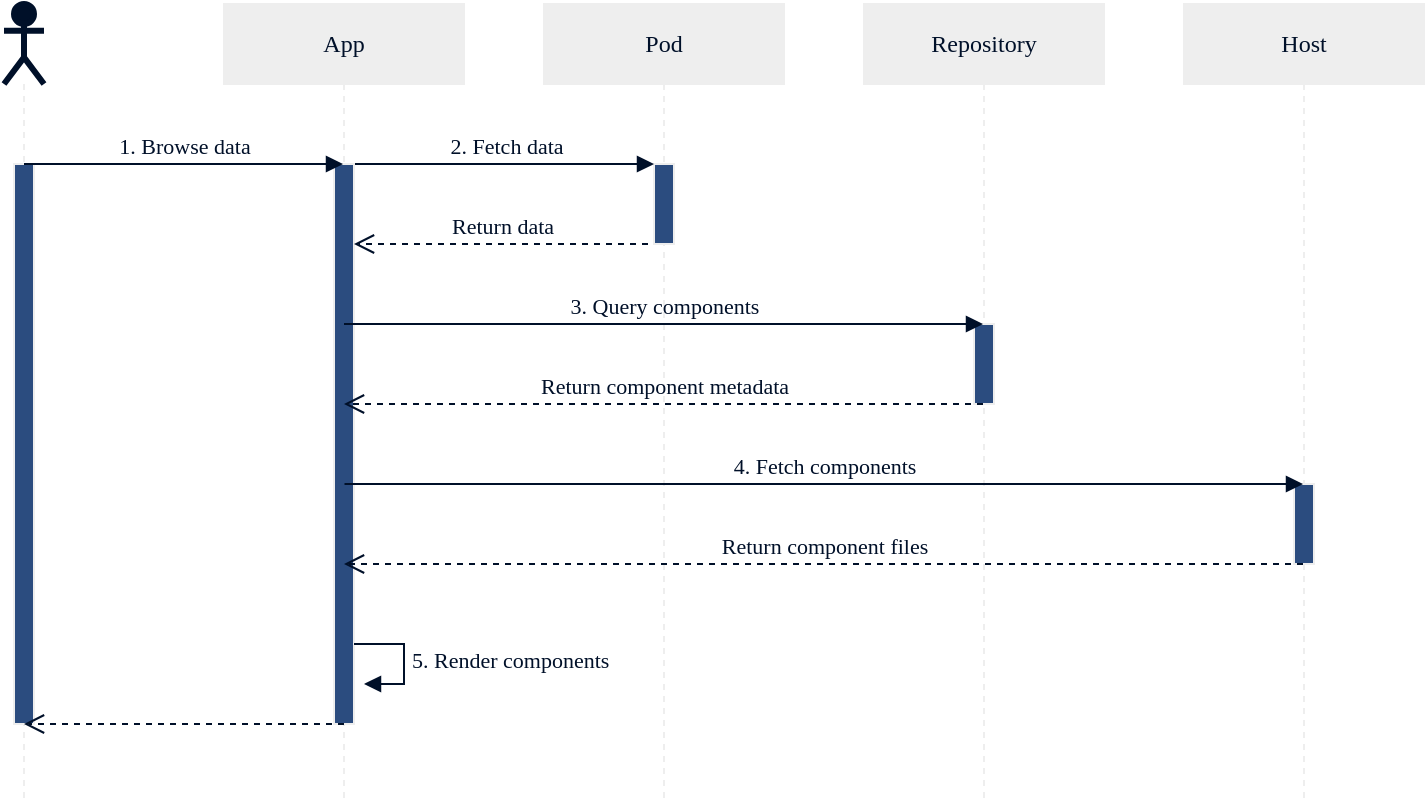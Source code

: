 <mxfile version="13.10.0" type="embed">
    <diagram id="ETuqZOJ1dYJBmNjdok6E" name="Page-1">
        <mxGraphModel dx="1682" dy="1464" grid="1" gridSize="10" guides="1" tooltips="1" connect="1" arrows="1" fold="1" page="1" pageScale="1" pageWidth="827" pageHeight="1169" background="#FFFFFF" math="0" shadow="0">
            <root>
                <mxCell id="0"/>
                <mxCell id="1" parent="0"/>
                <mxCell id="11" value="App" style="shape=umlLifeline;perimeter=lifelinePerimeter;whiteSpace=wrap;html=1;container=1;collapsible=0;recursiveResize=0;outlineConnect=0;fontFamily=Fira Sans;fontSource=https%3A%2F%2Ffonts.googleapis.com%2Fcss%3Ffamily%3DFira%2BSans;fontColor=#001029;fillColor=#EEEEEE;strokeColor=#EEEEEE;" parent="1" vertex="1">
                    <mxGeometry x="160" y="40" width="120" height="400" as="geometry"/>
                </mxCell>
                <mxCell id="30" value="" style="html=1;points=[];perimeter=orthogonalPerimeter;strokeColor=#EEEEEE;fillColor=#2B4C7F;fontFamily=Fira Sans;fontSource=https%3A%2F%2Ffonts.googleapis.com%2Fcss%3Ffamily%3DFira%2BSans;fontColor=#001029;" parent="11" vertex="1">
                    <mxGeometry x="55" y="80" width="10" height="280" as="geometry"/>
                </mxCell>
                <mxCell id="12" value="Pod" style="shape=umlLifeline;perimeter=lifelinePerimeter;whiteSpace=wrap;html=1;container=1;collapsible=0;recursiveResize=0;outlineConnect=0;fontFamily=Fira Sans;fontSource=https%3A%2F%2Ffonts.googleapis.com%2Fcss%3Ffamily%3DFira%2BSans;fontColor=#001029;fillColor=#EEEEEE;strokeColor=#EEEEEE;" parent="1" vertex="1">
                    <mxGeometry x="320" y="40" width="120" height="400" as="geometry"/>
                </mxCell>
                <mxCell id="32" value="" style="html=1;points=[];perimeter=orthogonalPerimeter;strokeColor=#EEEEEE;fillColor=#2B4C7F;fontFamily=Fira Sans;fontSource=https%3A%2F%2Ffonts.googleapis.com%2Fcss%3Ffamily%3DFira%2BSans;fontColor=#001029;" parent="12" vertex="1">
                    <mxGeometry x="55" y="80" width="10" height="40" as="geometry"/>
                </mxCell>
                <mxCell id="13" value="Repository" style="shape=umlLifeline;perimeter=lifelinePerimeter;whiteSpace=wrap;html=1;container=1;collapsible=0;recursiveResize=0;outlineConnect=0;fontFamily=Fira Sans;fontSource=https%3A%2F%2Ffonts.googleapis.com%2Fcss%3Ffamily%3DFira%2BSans;fontColor=#001029;fillColor=#EEEEEE;strokeColor=#EEEEEE;" parent="1" vertex="1">
                    <mxGeometry x="480" y="40" width="120" height="400" as="geometry"/>
                </mxCell>
                <mxCell id="35" value="" style="html=1;points=[];perimeter=orthogonalPerimeter;strokeColor=#EEEEEE;fillColor=#2B4C7F;fontFamily=Fira Sans;fontSource=https%3A%2F%2Ffonts.googleapis.com%2Fcss%3Ffamily%3DFira%2BSans;fontColor=#001029;" parent="13" vertex="1">
                    <mxGeometry x="55" y="160" width="10" height="40" as="geometry"/>
                </mxCell>
                <mxCell id="14" value="Host" style="shape=umlLifeline;perimeter=lifelinePerimeter;whiteSpace=wrap;html=1;container=1;collapsible=0;recursiveResize=0;outlineConnect=0;fontFamily=Fira Sans;fontSource=https%3A%2F%2Ffonts.googleapis.com%2Fcss%3Ffamily%3DFira%2BSans;fontColor=#001029;fillColor=#EEEEEE;strokeColor=#EEEEEE;" parent="1" vertex="1">
                    <mxGeometry x="640" y="40" width="120" height="400" as="geometry"/>
                </mxCell>
                <mxCell id="40" value="" style="html=1;points=[];perimeter=orthogonalPerimeter;strokeColor=#EEEEEE;fillColor=#2B4C7F;fontFamily=Fira Sans;fontSource=https%3A%2F%2Ffonts.googleapis.com%2Fcss%3Ffamily%3DFira%2BSans;fontColor=#001029;" parent="14" vertex="1">
                    <mxGeometry x="55" y="240" width="10" height="40" as="geometry"/>
                </mxCell>
                <mxCell id="15" value="" style="shape=umlLifeline;participant=umlActor;perimeter=lifelinePerimeter;whiteSpace=wrap;html=1;container=1;collapsible=0;recursiveResize=0;verticalAlign=top;spacingTop=36;outlineConnect=0;fontFamily=Fira Sans;fontSource=https%3A%2F%2Ffonts.googleapis.com%2Fcss%3Ffamily%3DFira%2BSans;fontColor=#FFFFFF;fillColor=#EEEEEE;strokeColor=#EEEEEE;" parent="1" vertex="1">
                    <mxGeometry x="50" y="40" width="20" height="400" as="geometry"/>
                </mxCell>
                <mxCell id="25" value="" style="html=1;points=[];perimeter=orthogonalPerimeter;strokeColor=#EEEEEE;fontFamily=Fira Sans;fontSource=https%3A%2F%2Ffonts.googleapis.com%2Fcss%3Ffamily%3DFira%2BSans;fontColor=#001029;fillColor=#2B4C7F;" parent="15" vertex="1">
                    <mxGeometry x="5" y="80" width="10" height="280" as="geometry"/>
                </mxCell>
                <mxCell id="48" value="" style="shape=umlActor;verticalLabelPosition=bottom;verticalAlign=top;html=1;outlineConnect=0;strokeWidth=3;fillColor=#001029;strokeColor=#001029;aspect=fixed;" vertex="1" parent="15">
                    <mxGeometry width="20" height="40" as="geometry"/>
                </mxCell>
                <mxCell id="31" value="1. Browse data" style="html=1;verticalAlign=bottom;endArrow=block;labelBackgroundColor=none;strokeColor=#001029;fontFamily=Fira Sans;fontSource=https%3A%2F%2Ffonts.googleapis.com%2Fcss%3Ffamily%3DFira%2BSans;fontColor=#001029;" parent="1" target="11" edge="1">
                    <mxGeometry width="80" relative="1" as="geometry">
                        <mxPoint x="60" y="120" as="sourcePoint"/>
                        <mxPoint x="140" y="120" as="targetPoint"/>
                    </mxGeometry>
                </mxCell>
                <mxCell id="33" value="2. Fetch data" style="html=1;verticalAlign=bottom;endArrow=block;labelBackgroundColor=none;strokeColor=#001029;fontFamily=Fira Sans;fontSource=https%3A%2F%2Ffonts.googleapis.com%2Fcss%3Ffamily%3DFira%2BSans;fontColor=#001029;exitX=1.05;exitY=0;exitDx=0;exitDy=0;exitPerimeter=0;" parent="1" source="30" target="32" edge="1">
                    <mxGeometry width="80" relative="1" as="geometry">
                        <mxPoint x="220" y="160" as="sourcePoint"/>
                        <mxPoint x="380" y="120" as="targetPoint"/>
                    </mxGeometry>
                </mxCell>
                <mxCell id="34" value="Return data" style="html=1;verticalAlign=bottom;endArrow=open;dashed=1;endSize=8;labelBackgroundColor=none;strokeColor=#001029;fontFamily=Fira Sans;fontSource=https%3A%2F%2Ffonts.googleapis.com%2Fcss%3Ffamily%3DFira%2BSans;fontColor=#001029;" parent="1" target="30" edge="1">
                    <mxGeometry relative="1" as="geometry">
                        <mxPoint x="372" y="160" as="sourcePoint"/>
                        <mxPoint x="240" y="270" as="targetPoint"/>
                    </mxGeometry>
                </mxCell>
                <mxCell id="38" value="3. Query components" style="html=1;verticalAlign=bottom;endArrow=block;labelBackgroundColor=none;strokeColor=#001029;fontFamily=Fira Sans;fontSource=https%3A%2F%2Ffonts.googleapis.com%2Fcss%3Ffamily%3DFira%2BSans;fontColor=#001029;exitX=1.05;exitY=0;exitDx=0;exitDy=0;exitPerimeter=0;" parent="1" target="13" edge="1">
                    <mxGeometry width="80" relative="1" as="geometry">
                        <mxPoint x="220" y="200" as="sourcePoint"/>
                        <mxPoint x="369.5" y="200" as="targetPoint"/>
                    </mxGeometry>
                </mxCell>
                <mxCell id="39" value="Return component metadata" style="html=1;verticalAlign=bottom;endArrow=open;dashed=1;endSize=8;labelBackgroundColor=none;strokeColor=#001029;fontFamily=Fira Sans;fontSource=https%3A%2F%2Ffonts.googleapis.com%2Fcss%3Ffamily%3DFira%2BSans;fontColor=#001029;" parent="1" source="13" edge="1">
                    <mxGeometry relative="1" as="geometry">
                        <mxPoint x="367" y="240" as="sourcePoint"/>
                        <mxPoint x="220" y="240" as="targetPoint"/>
                    </mxGeometry>
                </mxCell>
                <mxCell id="41" value="4. Fetch components" style="html=1;verticalAlign=bottom;endArrow=block;labelBackgroundColor=none;strokeColor=#001029;fontFamily=Fira Sans;fontSource=https%3A%2F%2Ffonts.googleapis.com%2Fcss%3Ffamily%3DFira%2BSans;fontColor=#001029;exitX=1.05;exitY=0;exitDx=0;exitDy=0;exitPerimeter=0;" parent="1" target="14" edge="1">
                    <mxGeometry width="80" relative="1" as="geometry">
                        <mxPoint x="220.25" y="280" as="sourcePoint"/>
                        <mxPoint x="539.75" y="280" as="targetPoint"/>
                    </mxGeometry>
                </mxCell>
                <mxCell id="42" value="Return component files" style="html=1;verticalAlign=bottom;endArrow=open;dashed=1;endSize=8;labelBackgroundColor=none;strokeColor=#001029;fontFamily=Fira Sans;fontSource=https%3A%2F%2Ffonts.googleapis.com%2Fcss%3Ffamily%3DFira%2BSans;fontColor=#001029;" parent="1" target="11" edge="1">
                    <mxGeometry relative="1" as="geometry">
                        <mxPoint x="699.5" y="320" as="sourcePoint"/>
                        <mxPoint x="380" y="320" as="targetPoint"/>
                    </mxGeometry>
                </mxCell>
                <mxCell id="44" value="5. Render components" style="edgeStyle=orthogonalEdgeStyle;html=1;align=left;spacingLeft=2;endArrow=block;rounded=0;entryX=1;entryY=0;labelBackgroundColor=none;strokeColor=#001029;fontFamily=Fira Sans;fontSource=https%3A%2F%2Ffonts.googleapis.com%2Fcss%3Ffamily%3DFira%2BSans;fontColor=#001029;" parent="1" edge="1">
                    <mxGeometry relative="1" as="geometry">
                        <mxPoint x="225" y="360" as="sourcePoint"/>
                        <Array as="points">
                            <mxPoint x="250" y="360"/>
                        </Array>
                        <mxPoint x="230" y="380" as="targetPoint"/>
                    </mxGeometry>
                </mxCell>
                <mxCell id="45" value="" style="html=1;verticalAlign=bottom;endArrow=open;dashed=1;endSize=8;labelBackgroundColor=none;strokeColor=#001029;fontFamily=Fira Sans;fontSource=https%3A%2F%2Ffonts.googleapis.com%2Fcss%3Ffamily%3DFira%2BSans;fontColor=#001029;" parent="1" target="15" edge="1">
                    <mxGeometry relative="1" as="geometry">
                        <mxPoint x="220" y="400" as="sourcePoint"/>
                        <mxPoint x="70" y="400" as="targetPoint"/>
                    </mxGeometry>
                </mxCell>
            </root>
        </mxGraphModel>
    </diagram>
</mxfile>